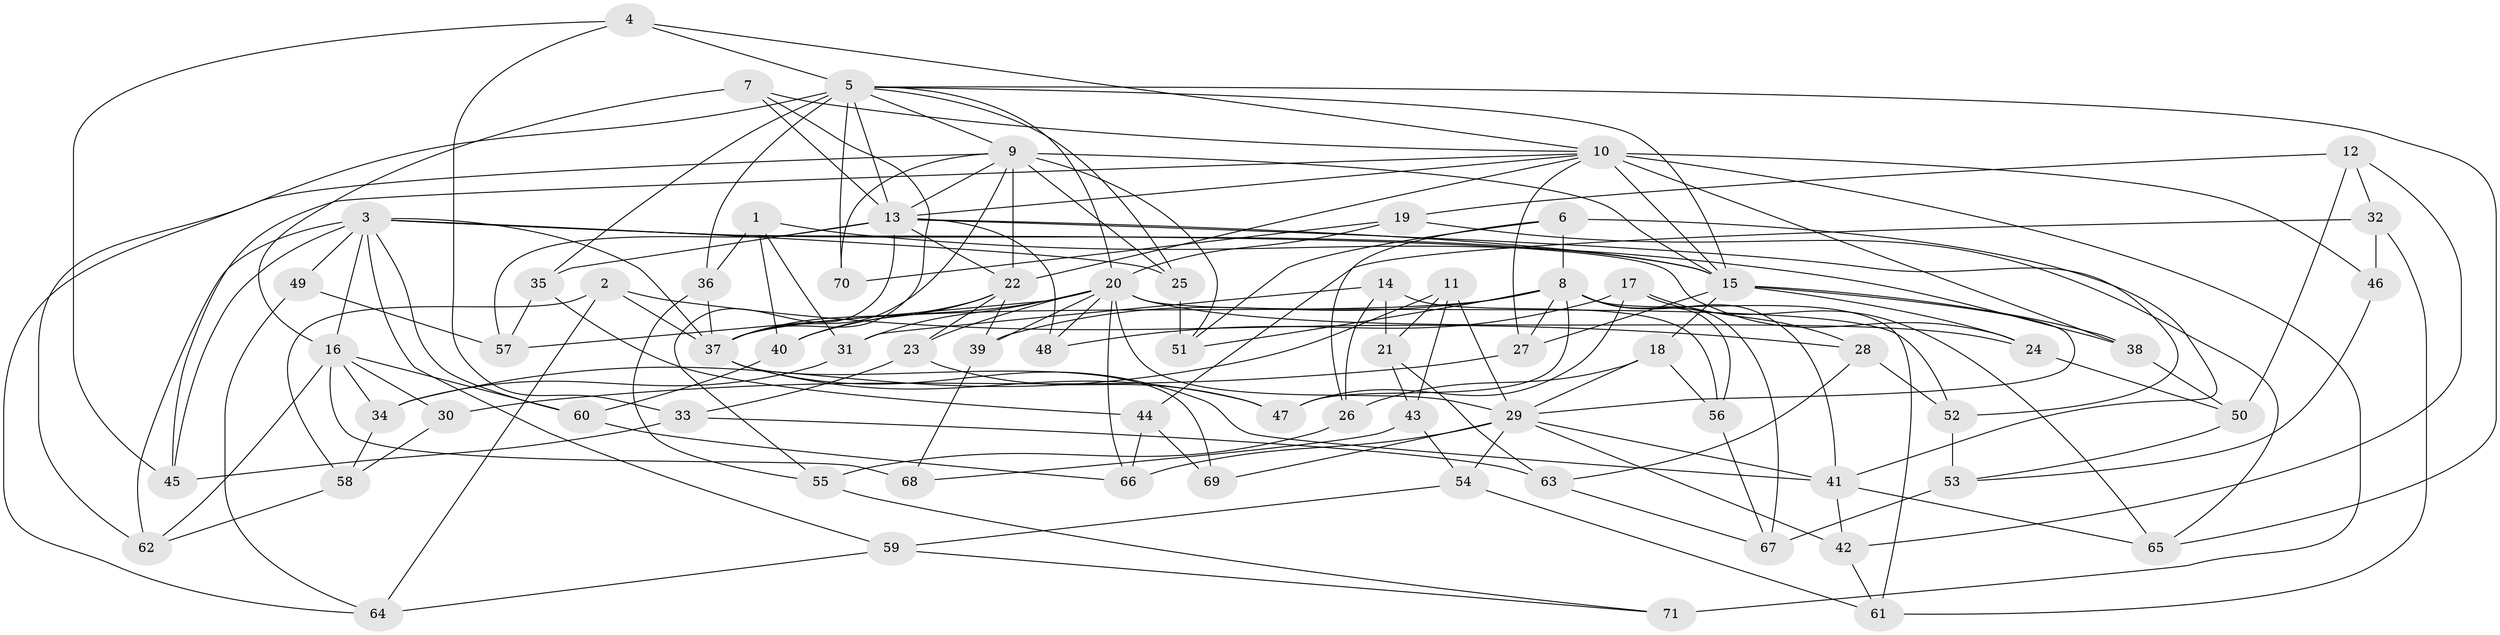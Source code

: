 // original degree distribution, {4: 1.0}
// Generated by graph-tools (version 1.1) at 2025/53/03/04/25 22:53:43]
// undirected, 71 vertices, 173 edges
graph export_dot {
  node [color=gray90,style=filled];
  1;
  2;
  3;
  4;
  5;
  6;
  7;
  8;
  9;
  10;
  11;
  12;
  13;
  14;
  15;
  16;
  17;
  18;
  19;
  20;
  21;
  22;
  23;
  24;
  25;
  26;
  27;
  28;
  29;
  30;
  31;
  32;
  33;
  34;
  35;
  36;
  37;
  38;
  39;
  40;
  41;
  42;
  43;
  44;
  45;
  46;
  47;
  48;
  49;
  50;
  51;
  52;
  53;
  54;
  55;
  56;
  57;
  58;
  59;
  60;
  61;
  62;
  63;
  64;
  65;
  66;
  67;
  68;
  69;
  70;
  71;
  1 -- 31 [weight=1.0];
  1 -- 36 [weight=1.0];
  1 -- 38 [weight=1.0];
  1 -- 40 [weight=1.0];
  2 -- 28 [weight=1.0];
  2 -- 37 [weight=1.0];
  2 -- 58 [weight=1.0];
  2 -- 64 [weight=1.0];
  3 -- 15 [weight=1.0];
  3 -- 16 [weight=2.0];
  3 -- 24 [weight=1.0];
  3 -- 25 [weight=1.0];
  3 -- 37 [weight=1.0];
  3 -- 45 [weight=1.0];
  3 -- 49 [weight=2.0];
  3 -- 59 [weight=1.0];
  3 -- 60 [weight=1.0];
  3 -- 62 [weight=1.0];
  4 -- 5 [weight=1.0];
  4 -- 10 [weight=1.0];
  4 -- 33 [weight=1.0];
  4 -- 45 [weight=1.0];
  5 -- 9 [weight=1.0];
  5 -- 13 [weight=1.0];
  5 -- 15 [weight=1.0];
  5 -- 20 [weight=1.0];
  5 -- 25 [weight=1.0];
  5 -- 35 [weight=1.0];
  5 -- 36 [weight=1.0];
  5 -- 62 [weight=1.0];
  5 -- 65 [weight=1.0];
  5 -- 70 [weight=2.0];
  6 -- 8 [weight=1.0];
  6 -- 26 [weight=1.0];
  6 -- 41 [weight=1.0];
  6 -- 51 [weight=1.0];
  7 -- 10 [weight=1.0];
  7 -- 13 [weight=1.0];
  7 -- 16 [weight=1.0];
  7 -- 37 [weight=1.0];
  8 -- 27 [weight=1.0];
  8 -- 37 [weight=1.0];
  8 -- 39 [weight=1.0];
  8 -- 41 [weight=1.0];
  8 -- 47 [weight=1.0];
  8 -- 51 [weight=1.0];
  8 -- 56 [weight=1.0];
  8 -- 61 [weight=1.0];
  8 -- 67 [weight=1.0];
  9 -- 13 [weight=1.0];
  9 -- 15 [weight=1.0];
  9 -- 22 [weight=2.0];
  9 -- 25 [weight=1.0];
  9 -- 37 [weight=1.0];
  9 -- 51 [weight=1.0];
  9 -- 64 [weight=1.0];
  9 -- 70 [weight=1.0];
  10 -- 13 [weight=1.0];
  10 -- 15 [weight=1.0];
  10 -- 22 [weight=1.0];
  10 -- 27 [weight=1.0];
  10 -- 38 [weight=1.0];
  10 -- 45 [weight=1.0];
  10 -- 46 [weight=2.0];
  10 -- 71 [weight=2.0];
  11 -- 21 [weight=1.0];
  11 -- 29 [weight=1.0];
  11 -- 34 [weight=1.0];
  11 -- 43 [weight=1.0];
  12 -- 19 [weight=1.0];
  12 -- 32 [weight=1.0];
  12 -- 42 [weight=1.0];
  12 -- 50 [weight=1.0];
  13 -- 15 [weight=1.0];
  13 -- 22 [weight=1.0];
  13 -- 35 [weight=1.0];
  13 -- 48 [weight=2.0];
  13 -- 52 [weight=1.0];
  13 -- 55 [weight=1.0];
  13 -- 57 [weight=1.0];
  14 -- 21 [weight=1.0];
  14 -- 26 [weight=1.0];
  14 -- 31 [weight=1.0];
  14 -- 56 [weight=1.0];
  15 -- 18 [weight=1.0];
  15 -- 24 [weight=1.0];
  15 -- 27 [weight=1.0];
  15 -- 29 [weight=1.0];
  15 -- 38 [weight=1.0];
  16 -- 30 [weight=2.0];
  16 -- 34 [weight=1.0];
  16 -- 60 [weight=1.0];
  16 -- 62 [weight=1.0];
  16 -- 68 [weight=2.0];
  17 -- 28 [weight=1.0];
  17 -- 47 [weight=1.0];
  17 -- 48 [weight=1.0];
  17 -- 65 [weight=1.0];
  18 -- 26 [weight=1.0];
  18 -- 29 [weight=1.0];
  18 -- 56 [weight=1.0];
  19 -- 20 [weight=1.0];
  19 -- 65 [weight=1.0];
  19 -- 70 [weight=1.0];
  20 -- 23 [weight=1.0];
  20 -- 24 [weight=1.0];
  20 -- 29 [weight=1.0];
  20 -- 31 [weight=1.0];
  20 -- 39 [weight=1.0];
  20 -- 40 [weight=1.0];
  20 -- 48 [weight=1.0];
  20 -- 52 [weight=1.0];
  20 -- 57 [weight=1.0];
  20 -- 66 [weight=1.0];
  21 -- 43 [weight=1.0];
  21 -- 63 [weight=1.0];
  22 -- 23 [weight=1.0];
  22 -- 37 [weight=1.0];
  22 -- 39 [weight=1.0];
  22 -- 40 [weight=1.0];
  23 -- 33 [weight=1.0];
  23 -- 47 [weight=1.0];
  24 -- 50 [weight=1.0];
  25 -- 51 [weight=1.0];
  26 -- 55 [weight=1.0];
  27 -- 30 [weight=1.0];
  28 -- 52 [weight=1.0];
  28 -- 63 [weight=1.0];
  29 -- 41 [weight=1.0];
  29 -- 42 [weight=1.0];
  29 -- 54 [weight=1.0];
  29 -- 66 [weight=1.0];
  29 -- 69 [weight=2.0];
  30 -- 58 [weight=1.0];
  31 -- 34 [weight=1.0];
  32 -- 44 [weight=1.0];
  32 -- 46 [weight=1.0];
  32 -- 61 [weight=1.0];
  33 -- 45 [weight=1.0];
  33 -- 63 [weight=1.0];
  34 -- 58 [weight=1.0];
  35 -- 44 [weight=1.0];
  35 -- 57 [weight=1.0];
  36 -- 37 [weight=1.0];
  36 -- 55 [weight=1.0];
  37 -- 41 [weight=1.0];
  37 -- 47 [weight=1.0];
  37 -- 69 [weight=1.0];
  38 -- 50 [weight=1.0];
  39 -- 68 [weight=1.0];
  40 -- 60 [weight=1.0];
  41 -- 42 [weight=1.0];
  41 -- 65 [weight=1.0];
  42 -- 61 [weight=1.0];
  43 -- 54 [weight=1.0];
  43 -- 68 [weight=1.0];
  44 -- 66 [weight=1.0];
  44 -- 69 [weight=1.0];
  46 -- 53 [weight=1.0];
  49 -- 57 [weight=1.0];
  49 -- 64 [weight=1.0];
  50 -- 53 [weight=1.0];
  52 -- 53 [weight=1.0];
  53 -- 67 [weight=1.0];
  54 -- 59 [weight=1.0];
  54 -- 61 [weight=1.0];
  55 -- 71 [weight=1.0];
  56 -- 67 [weight=1.0];
  58 -- 62 [weight=1.0];
  59 -- 64 [weight=1.0];
  59 -- 71 [weight=1.0];
  60 -- 66 [weight=1.0];
  63 -- 67 [weight=1.0];
}
